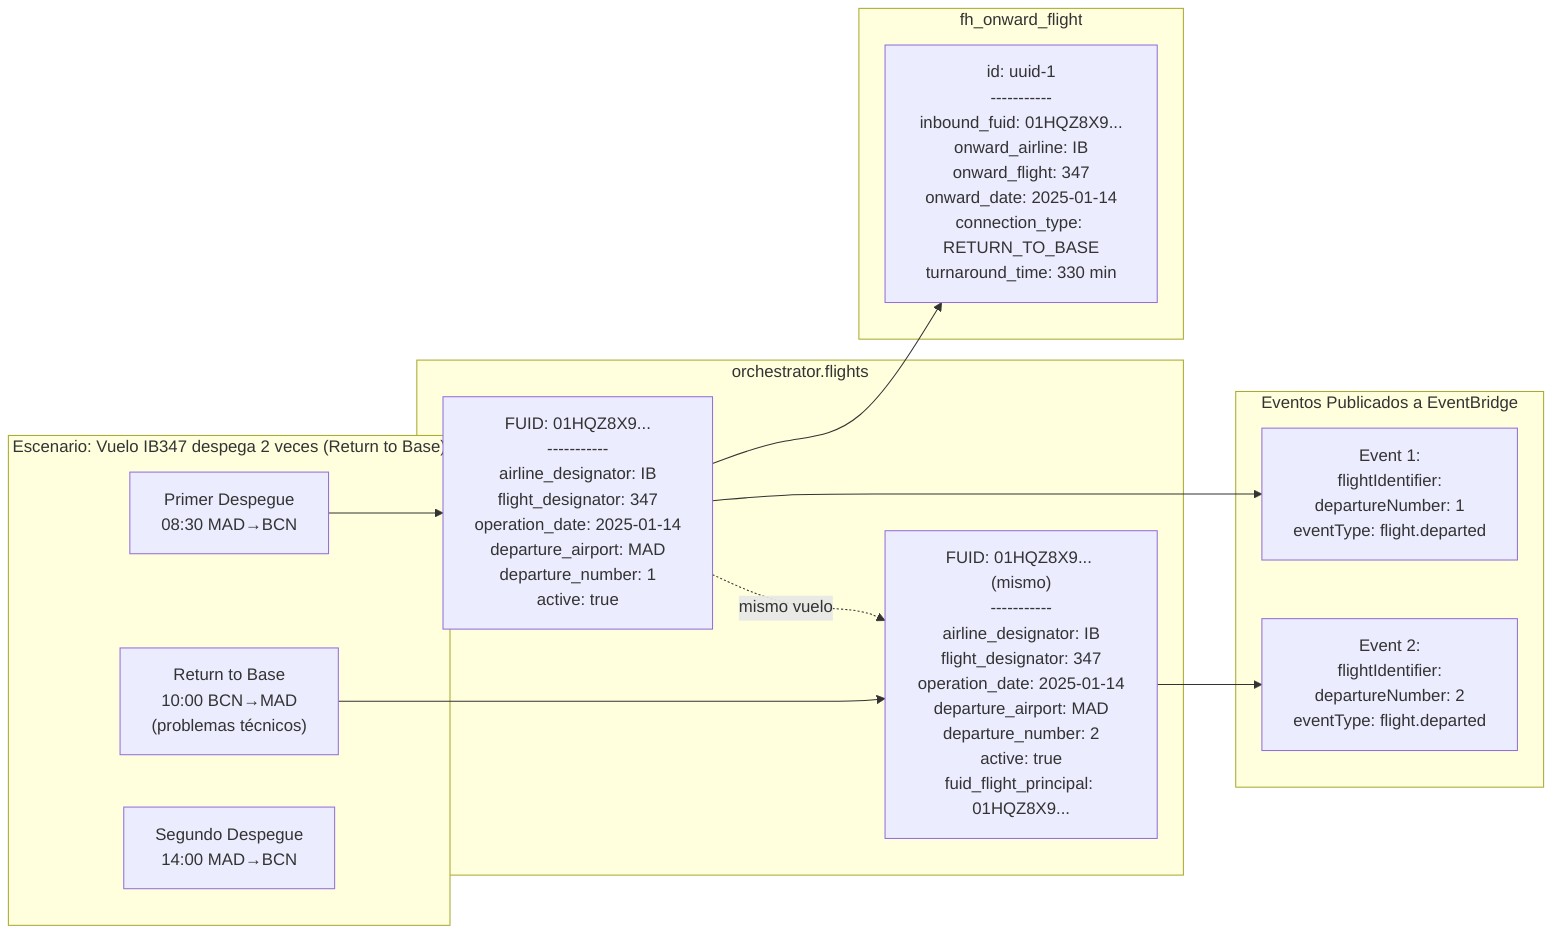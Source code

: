 graph LR
    subgraph Scenario["Escenario: Vuelo IB347 despega 2 veces (Return to Base)"]
        E1["Primer Despegue<br/>08:30 MAD→BCN"]
        E2["Return to Base<br/>10:00 BCN→MAD<br/>(problemas técnicos)"]
        E3["Segundo Despegue<br/>14:00 MAD→BCN"]
    end

    subgraph OrchDB["orchestrator.flights"]
        F1["FUID: 01HQZ8X9...<br/>-----------<br/>airline_designator: IB<br/>flight_designator: 347<br/>operation_date: 2025-01-14<br/>departure_airport: MAD<br/>departure_number: 1<br/>active: true"]

        F2["FUID: 01HQZ8X9... (mismo)<br/>-----------<br/>airline_designator: IB<br/>flight_designator: 347<br/>operation_date: 2025-01-14<br/>departure_airport: MAD<br/>departure_number: 2<br/>active: true<br/>fuid_flight_principal: 01HQZ8X9..."]
    end

    subgraph OnwardFlights["fh_onward_flight"]
        OF1["id: uuid-1<br/>-----------<br/>inbound_fuid: 01HQZ8X9...<br/>onward_airline: IB<br/>onward_flight: 347<br/>onward_date: 2025-01-14<br/>connection_type: RETURN_TO_BASE<br/>turnaround_time: 330 min"]
    end

    subgraph Events["Eventos Publicados a EventBridge"]
        EV1["Event 1:<br/>flightIdentifier:<br/>  departureNumber: 1<br/>eventType: flight.departed"]

        EV2["Event 2:<br/>flightIdentifier:<br/>  departureNumber: 2<br/>eventType: flight.departed"]
    end

    E1 --> F1
    F1 --> EV1
    F1 --> OF1

    E2 --> F2
    F2 --> EV2

    F1 -.->|mismo vuelo| F2